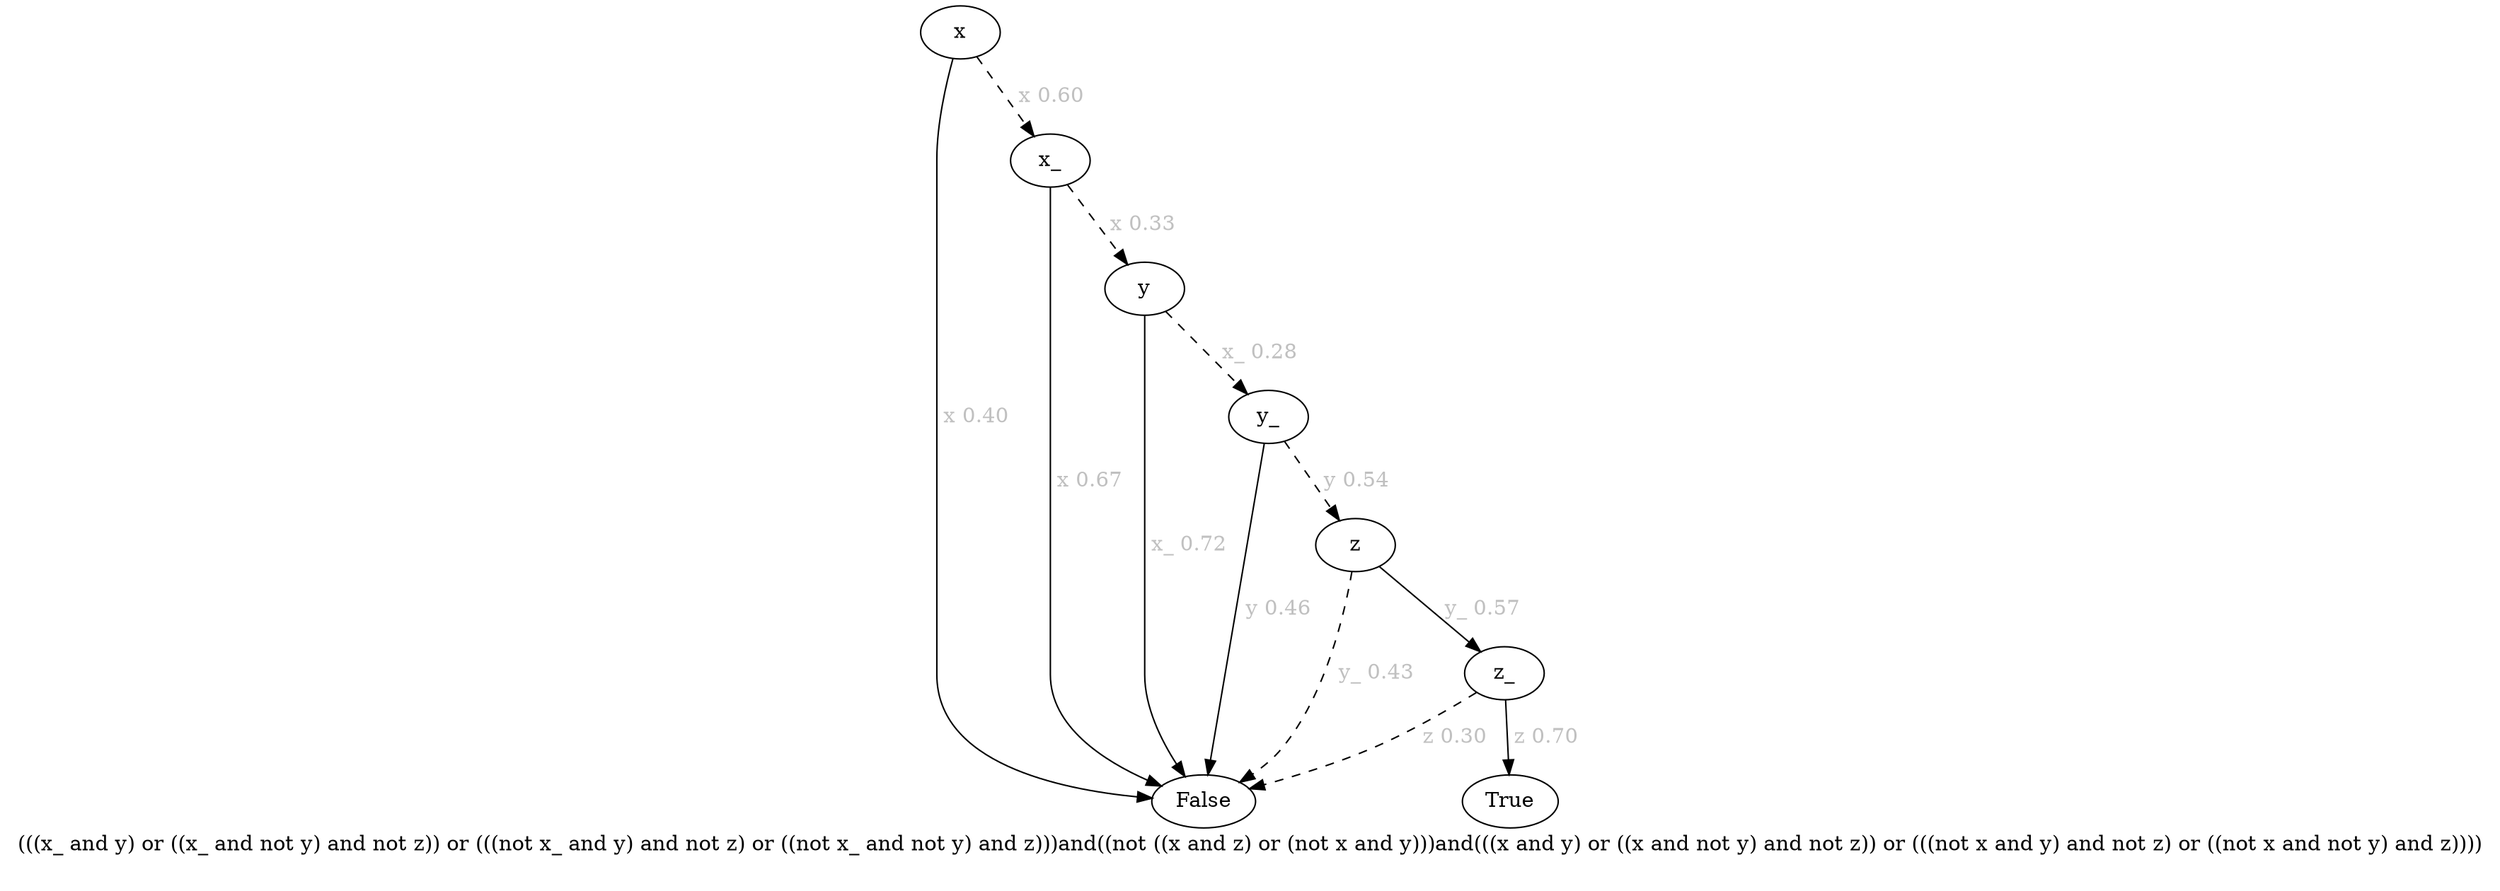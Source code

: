 digraph{
label="(((x_ and y) or ((x_ and not y) and not z)) or (((not x_ and y) and not z) or ((not x_ and not y) and z)))and((not ((x and z) or (not x and y)))and(((x and y) or ((x and not y) and not z)) or (((not x and y) and not z) or ((not x and not y) and z))))\n\n"
1697950991216[label=x]1697950998736[label="x_"]
1697950991216 -> 1697950998736[style=dashed label=" x 0.60\n" fontcolor = gray]
1697950999056[label="y"]
1697950998736 -> 1697950999056[style=dashed label=" x 0.33\n" fontcolor = gray]
1697950999376[label="y_"]
1697950999056 -> 1697950999376[style=dashed label=" x_ 0.28\n" fontcolor = gray]
1697950999696[label="z"]
1697950999376 -> 1697950999696[style=dashed label=" y 0.54\n" fontcolor = gray]
1697950998416[label="False"]
1697950999696 -> 1697950998416[style=dashed label=" y_ 0.43\n" fontcolor = gray]
1697951000496[label="z_"]
1697950999696 -> 1697951000496 [label=" y_ 0.57\n" fontcolor = gray]
1697950998416[label="False"]
1697951000496 -> 1697950998416[style=dashed label=" z 0.30\n" fontcolor = gray]
1697950998576[label="True"]
1697951000496 -> 1697950998576 [label=" z 0.70\n" fontcolor = gray]
1697950998416[label="False"]
1697950999376 -> 1697950998416 [label=" y 0.46\n" fontcolor = gray]
1697950998416[label="False"]
1697950999056 -> 1697950998416 [label=" x_ 0.72\n" fontcolor = gray]
1697950998416[label="False"]
1697950998736 -> 1697950998416 [label=" x 0.67\n" fontcolor = gray]
1697950998416[label="False"]
1697950991216 -> 1697950998416 [label=" x 0.40\n" fontcolor = gray]
}